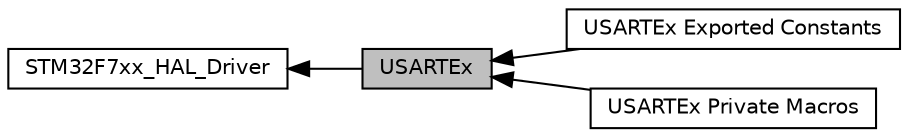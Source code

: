 digraph "USARTEx"
{
  edge [fontname="Helvetica",fontsize="10",labelfontname="Helvetica",labelfontsize="10"];
  node [fontname="Helvetica",fontsize="10",shape=record];
  rankdir=LR;
  Node1 [label="STM32F7xx_HAL_Driver",height=0.2,width=0.4,color="black", fillcolor="white", style="filled",URL="$group___s_t_m32_f7xx___h_a_l___driver.html"];
  Node0 [label="USARTEx",height=0.2,width=0.4,color="black", fillcolor="grey75", style="filled", fontcolor="black"];
  Node2 [label="USARTEx Exported Constants",height=0.2,width=0.4,color="black", fillcolor="white", style="filled",URL="$group___u_s_a_r_t_ex___exported___constants.html"];
  Node3 [label="USARTEx Private Macros",height=0.2,width=0.4,color="black", fillcolor="white", style="filled",URL="$group___u_s_a_r_t_ex___private___macros.html"];
  Node1->Node0 [shape=plaintext, dir="back", style="solid"];
  Node0->Node2 [shape=plaintext, dir="back", style="solid"];
  Node0->Node3 [shape=plaintext, dir="back", style="solid"];
}
